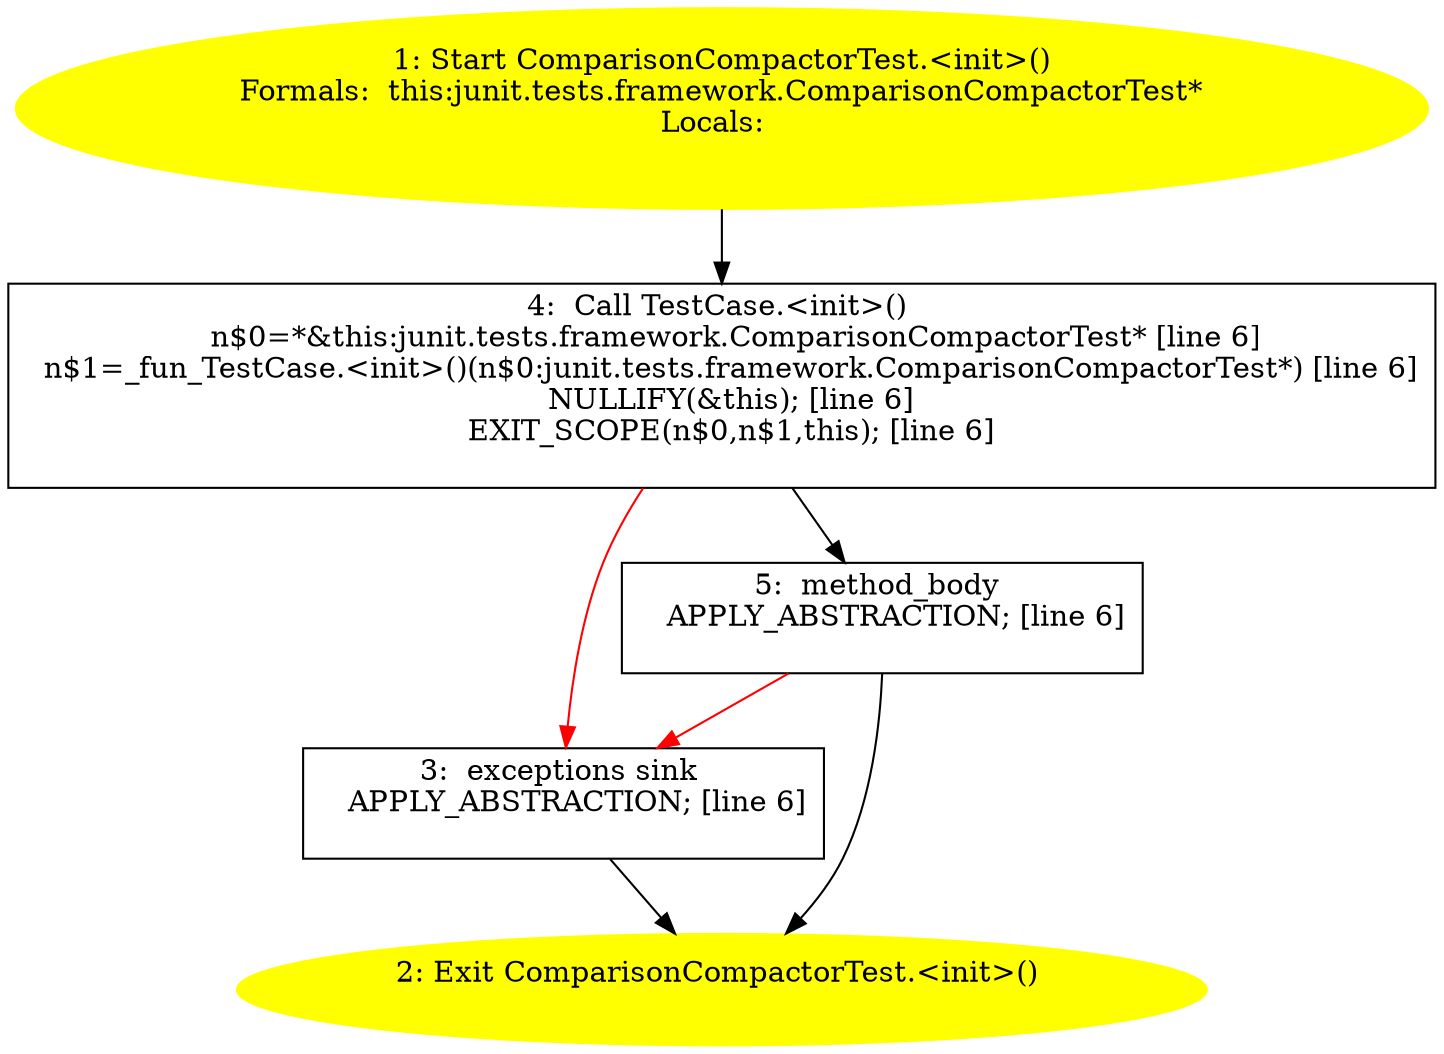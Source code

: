 /* @generated */
digraph cfg {
"junit.tests.framework.ComparisonCompactorTest.<init>().71c37607b90c950fe06408d2f7fbb1c9_1" [label="1: Start ComparisonCompactorTest.<init>()\nFormals:  this:junit.tests.framework.ComparisonCompactorTest*\nLocals:  \n  " color=yellow style=filled]
	

	 "junit.tests.framework.ComparisonCompactorTest.<init>().71c37607b90c950fe06408d2f7fbb1c9_1" -> "junit.tests.framework.ComparisonCompactorTest.<init>().71c37607b90c950fe06408d2f7fbb1c9_4" ;
"junit.tests.framework.ComparisonCompactorTest.<init>().71c37607b90c950fe06408d2f7fbb1c9_2" [label="2: Exit ComparisonCompactorTest.<init>() \n  " color=yellow style=filled]
	

"junit.tests.framework.ComparisonCompactorTest.<init>().71c37607b90c950fe06408d2f7fbb1c9_3" [label="3:  exceptions sink \n   APPLY_ABSTRACTION; [line 6]\n " shape="box"]
	

	 "junit.tests.framework.ComparisonCompactorTest.<init>().71c37607b90c950fe06408d2f7fbb1c9_3" -> "junit.tests.framework.ComparisonCompactorTest.<init>().71c37607b90c950fe06408d2f7fbb1c9_2" ;
"junit.tests.framework.ComparisonCompactorTest.<init>().71c37607b90c950fe06408d2f7fbb1c9_4" [label="4:  Call TestCase.<init>() \n   n$0=*&this:junit.tests.framework.ComparisonCompactorTest* [line 6]\n  n$1=_fun_TestCase.<init>()(n$0:junit.tests.framework.ComparisonCompactorTest*) [line 6]\n  NULLIFY(&this); [line 6]\n  EXIT_SCOPE(n$0,n$1,this); [line 6]\n " shape="box"]
	

	 "junit.tests.framework.ComparisonCompactorTest.<init>().71c37607b90c950fe06408d2f7fbb1c9_4" -> "junit.tests.framework.ComparisonCompactorTest.<init>().71c37607b90c950fe06408d2f7fbb1c9_5" ;
	 "junit.tests.framework.ComparisonCompactorTest.<init>().71c37607b90c950fe06408d2f7fbb1c9_4" -> "junit.tests.framework.ComparisonCompactorTest.<init>().71c37607b90c950fe06408d2f7fbb1c9_3" [color="red" ];
"junit.tests.framework.ComparisonCompactorTest.<init>().71c37607b90c950fe06408d2f7fbb1c9_5" [label="5:  method_body \n   APPLY_ABSTRACTION; [line 6]\n " shape="box"]
	

	 "junit.tests.framework.ComparisonCompactorTest.<init>().71c37607b90c950fe06408d2f7fbb1c9_5" -> "junit.tests.framework.ComparisonCompactorTest.<init>().71c37607b90c950fe06408d2f7fbb1c9_2" ;
	 "junit.tests.framework.ComparisonCompactorTest.<init>().71c37607b90c950fe06408d2f7fbb1c9_5" -> "junit.tests.framework.ComparisonCompactorTest.<init>().71c37607b90c950fe06408d2f7fbb1c9_3" [color="red" ];
}
